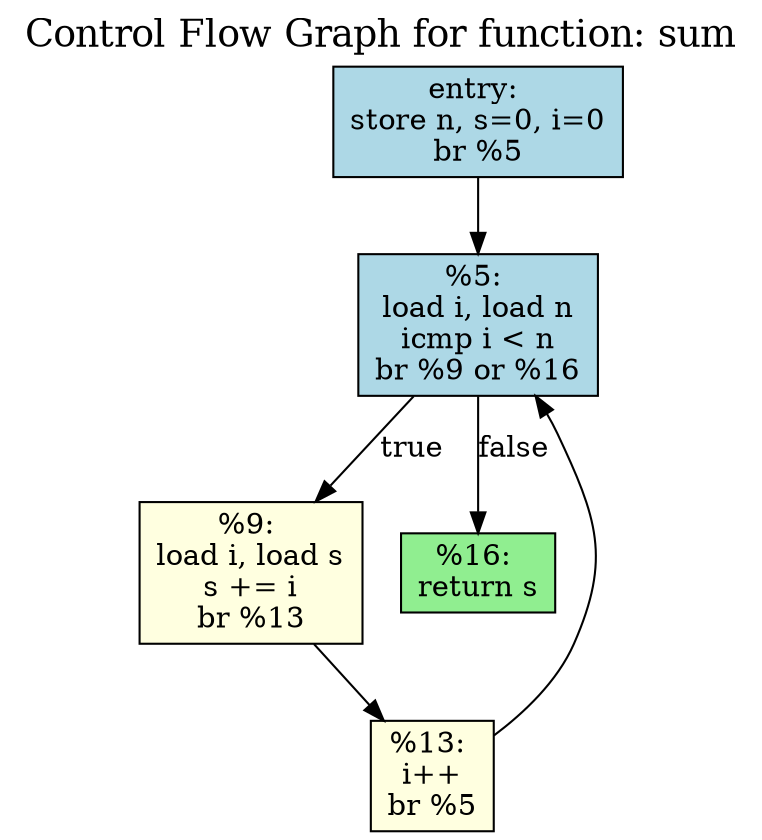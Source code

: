 digraph "CFG for 'sum' function" {
    label="Control Flow Graph for function: sum";
    labelloc=top;
    fontsize=18;

    entry [label="entry: \nstore n, s=0, i=0\nbr %5", shape=box, style=filled, fillcolor=lightblue];
    cond [label="%5: \nload i, load n\nicmp i < n\nbr %9 or %16", shape=box, style=filled, fillcolor=lightblue];
    body [label="%9: \nload i, load s\ns += i\nbr %13", shape=box, style=filled, fillcolor=lightyellow];
    increment [label="%13: \ni++\nbr %5", shape=box, style=filled, fillcolor=lightyellow];
    exit [label="%16: \nreturn s", shape=box, style=filled, fillcolor=lightgreen];

    entry -> cond;
    cond -> body [label="true"];
    cond -> exit [label="false"];
    body -> increment;
    increment -> cond;
}
